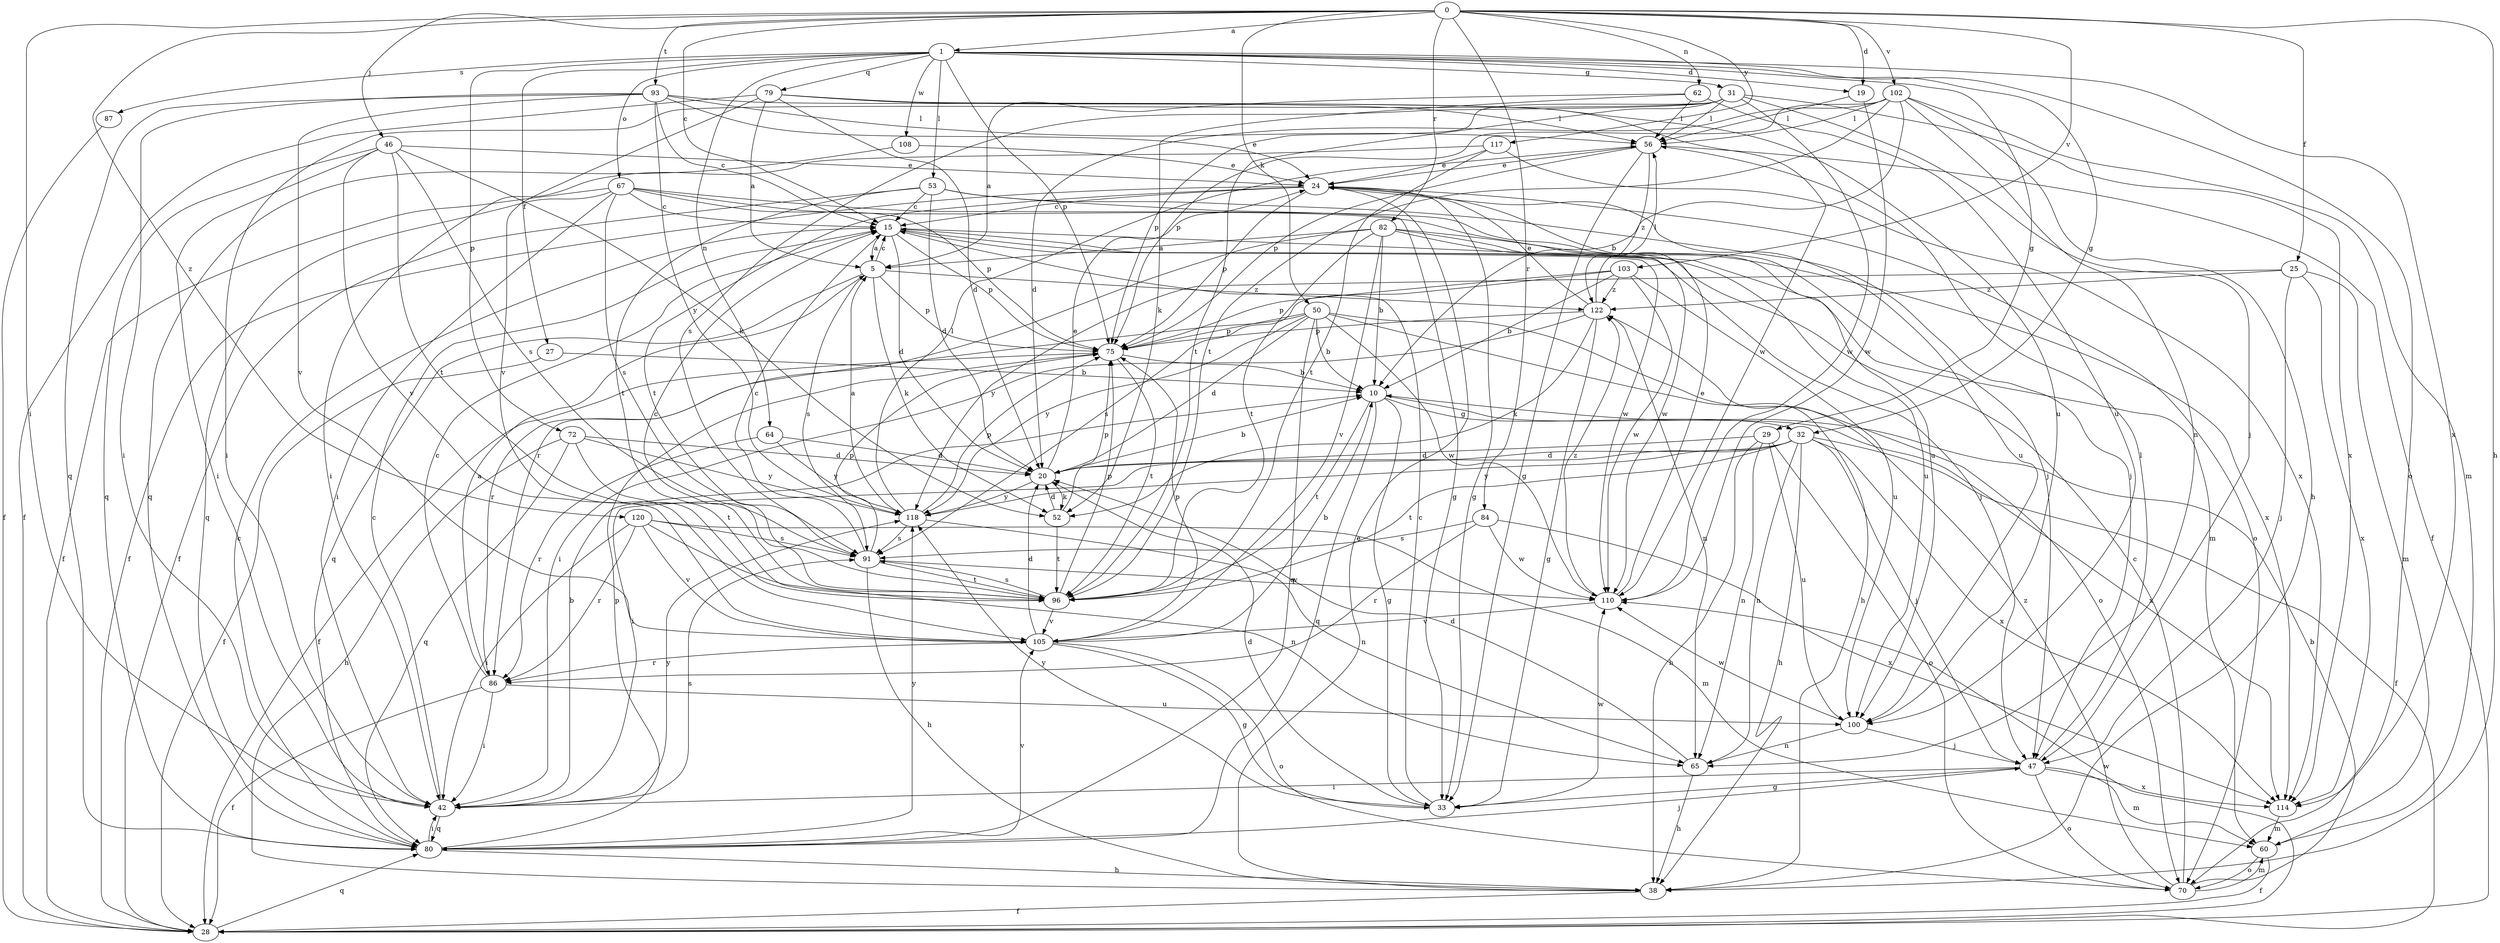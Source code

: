 strict digraph  {
0;
1;
5;
10;
15;
19;
20;
24;
25;
27;
28;
29;
31;
32;
33;
38;
42;
46;
47;
50;
52;
53;
56;
60;
62;
64;
65;
67;
70;
72;
75;
79;
80;
82;
84;
86;
87;
91;
93;
96;
100;
102;
103;
105;
108;
110;
114;
117;
118;
120;
122;
0 -> 1  [label=a];
0 -> 15  [label=c];
0 -> 19  [label=d];
0 -> 25  [label=f];
0 -> 38  [label=h];
0 -> 42  [label=i];
0 -> 46  [label=j];
0 -> 50  [label=k];
0 -> 62  [label=n];
0 -> 82  [label=r];
0 -> 84  [label=r];
0 -> 93  [label=t];
0 -> 102  [label=v];
0 -> 103  [label=v];
0 -> 117  [label=y];
0 -> 120  [label=z];
1 -> 19  [label=d];
1 -> 27  [label=f];
1 -> 29  [label=g];
1 -> 31  [label=g];
1 -> 32  [label=g];
1 -> 53  [label=l];
1 -> 64  [label=n];
1 -> 67  [label=o];
1 -> 70  [label=o];
1 -> 72  [label=p];
1 -> 75  [label=p];
1 -> 79  [label=q];
1 -> 87  [label=s];
1 -> 108  [label=w];
1 -> 114  [label=x];
5 -> 15  [label=c];
5 -> 52  [label=k];
5 -> 75  [label=p];
5 -> 80  [label=q];
5 -> 91  [label=s];
5 -> 122  [label=z];
10 -> 32  [label=g];
10 -> 33  [label=g];
10 -> 80  [label=q];
10 -> 96  [label=t];
10 -> 114  [label=x];
15 -> 5  [label=a];
15 -> 20  [label=d];
15 -> 47  [label=j];
15 -> 60  [label=m];
15 -> 75  [label=p];
15 -> 110  [label=w];
19 -> 56  [label=l];
19 -> 110  [label=w];
20 -> 10  [label=b];
20 -> 24  [label=e];
20 -> 52  [label=k];
20 -> 118  [label=y];
24 -> 15  [label=c];
24 -> 28  [label=f];
24 -> 33  [label=g];
24 -> 70  [label=o];
24 -> 75  [label=p];
24 -> 96  [label=t];
24 -> 100  [label=u];
25 -> 47  [label=j];
25 -> 60  [label=m];
25 -> 114  [label=x];
25 -> 118  [label=y];
25 -> 122  [label=z];
27 -> 10  [label=b];
27 -> 28  [label=f];
28 -> 80  [label=q];
28 -> 110  [label=w];
29 -> 20  [label=d];
29 -> 38  [label=h];
29 -> 65  [label=n];
29 -> 70  [label=o];
29 -> 100  [label=u];
31 -> 42  [label=i];
31 -> 47  [label=j];
31 -> 56  [label=l];
31 -> 75  [label=p];
31 -> 91  [label=s];
31 -> 96  [label=t];
31 -> 110  [label=w];
31 -> 114  [label=x];
32 -> 20  [label=d];
32 -> 28  [label=f];
32 -> 38  [label=h];
32 -> 42  [label=i];
32 -> 47  [label=j];
32 -> 65  [label=n];
32 -> 96  [label=t];
32 -> 114  [label=x];
32 -> 118  [label=y];
33 -> 15  [label=c];
33 -> 20  [label=d];
33 -> 110  [label=w];
33 -> 118  [label=y];
38 -> 24  [label=e];
38 -> 28  [label=f];
42 -> 10  [label=b];
42 -> 15  [label=c];
42 -> 80  [label=q];
42 -> 91  [label=s];
42 -> 118  [label=y];
46 -> 24  [label=e];
46 -> 42  [label=i];
46 -> 52  [label=k];
46 -> 80  [label=q];
46 -> 91  [label=s];
46 -> 96  [label=t];
46 -> 105  [label=v];
47 -> 33  [label=g];
47 -> 42  [label=i];
47 -> 56  [label=l];
47 -> 60  [label=m];
47 -> 70  [label=o];
47 -> 114  [label=x];
50 -> 10  [label=b];
50 -> 20  [label=d];
50 -> 38  [label=h];
50 -> 70  [label=o];
50 -> 75  [label=p];
50 -> 80  [label=q];
50 -> 86  [label=r];
50 -> 110  [label=w];
50 -> 118  [label=y];
52 -> 20  [label=d];
52 -> 75  [label=p];
52 -> 96  [label=t];
53 -> 15  [label=c];
53 -> 20  [label=d];
53 -> 28  [label=f];
53 -> 33  [label=g];
53 -> 47  [label=j];
53 -> 96  [label=t];
56 -> 24  [label=e];
56 -> 28  [label=f];
56 -> 33  [label=g];
56 -> 75  [label=p];
56 -> 122  [label=z];
60 -> 28  [label=f];
60 -> 70  [label=o];
62 -> 5  [label=a];
62 -> 52  [label=k];
62 -> 56  [label=l];
62 -> 100  [label=u];
64 -> 20  [label=d];
64 -> 86  [label=r];
64 -> 118  [label=y];
65 -> 20  [label=d];
65 -> 38  [label=h];
67 -> 15  [label=c];
67 -> 28  [label=f];
67 -> 42  [label=i];
67 -> 47  [label=j];
67 -> 75  [label=p];
67 -> 80  [label=q];
67 -> 91  [label=s];
67 -> 100  [label=u];
70 -> 10  [label=b];
70 -> 15  [label=c];
70 -> 60  [label=m];
70 -> 122  [label=z];
72 -> 20  [label=d];
72 -> 38  [label=h];
72 -> 80  [label=q];
72 -> 96  [label=t];
72 -> 118  [label=y];
75 -> 10  [label=b];
75 -> 28  [label=f];
75 -> 96  [label=t];
79 -> 5  [label=a];
79 -> 20  [label=d];
79 -> 28  [label=f];
79 -> 56  [label=l];
79 -> 105  [label=v];
79 -> 110  [label=w];
80 -> 15  [label=c];
80 -> 38  [label=h];
80 -> 42  [label=i];
80 -> 47  [label=j];
80 -> 75  [label=p];
80 -> 105  [label=v];
80 -> 118  [label=y];
82 -> 5  [label=a];
82 -> 10  [label=b];
82 -> 86  [label=r];
82 -> 96  [label=t];
82 -> 100  [label=u];
82 -> 105  [label=v];
82 -> 110  [label=w];
82 -> 114  [label=x];
84 -> 86  [label=r];
84 -> 91  [label=s];
84 -> 110  [label=w];
84 -> 114  [label=x];
86 -> 5  [label=a];
86 -> 15  [label=c];
86 -> 28  [label=f];
86 -> 42  [label=i];
86 -> 100  [label=u];
87 -> 28  [label=f];
91 -> 15  [label=c];
91 -> 38  [label=h];
91 -> 75  [label=p];
91 -> 96  [label=t];
91 -> 110  [label=w];
93 -> 15  [label=c];
93 -> 24  [label=e];
93 -> 42  [label=i];
93 -> 56  [label=l];
93 -> 80  [label=q];
93 -> 100  [label=u];
93 -> 105  [label=v];
93 -> 118  [label=y];
96 -> 15  [label=c];
96 -> 75  [label=p];
96 -> 91  [label=s];
96 -> 105  [label=v];
100 -> 47  [label=j];
100 -> 65  [label=n];
100 -> 110  [label=w];
102 -> 10  [label=b];
102 -> 20  [label=d];
102 -> 38  [label=h];
102 -> 56  [label=l];
102 -> 60  [label=m];
102 -> 65  [label=n];
102 -> 75  [label=p];
102 -> 96  [label=t];
103 -> 10  [label=b];
103 -> 75  [label=p];
103 -> 91  [label=s];
103 -> 100  [label=u];
103 -> 110  [label=w];
103 -> 122  [label=z];
105 -> 10  [label=b];
105 -> 20  [label=d];
105 -> 33  [label=g];
105 -> 70  [label=o];
105 -> 75  [label=p];
105 -> 86  [label=r];
108 -> 24  [label=e];
108 -> 80  [label=q];
110 -> 24  [label=e];
110 -> 105  [label=v];
110 -> 122  [label=z];
114 -> 60  [label=m];
117 -> 24  [label=e];
117 -> 42  [label=i];
117 -> 96  [label=t];
117 -> 114  [label=x];
118 -> 5  [label=a];
118 -> 56  [label=l];
118 -> 65  [label=n];
118 -> 75  [label=p];
118 -> 91  [label=s];
120 -> 42  [label=i];
120 -> 60  [label=m];
120 -> 65  [label=n];
120 -> 86  [label=r];
120 -> 91  [label=s];
120 -> 105  [label=v];
122 -> 24  [label=e];
122 -> 33  [label=g];
122 -> 42  [label=i];
122 -> 52  [label=k];
122 -> 56  [label=l];
122 -> 65  [label=n];
122 -> 75  [label=p];
}
